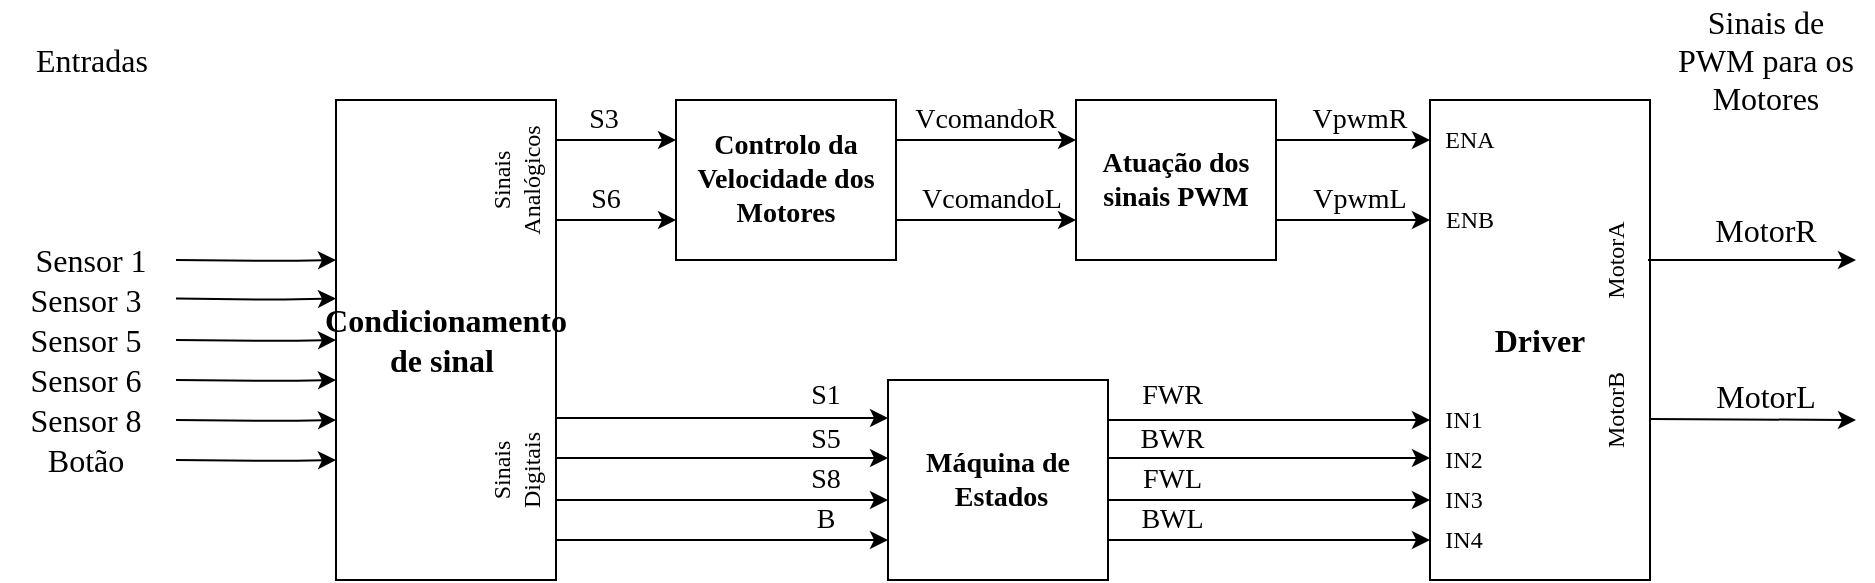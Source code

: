 <mxfile version="14.2.9" type="device"><diagram id="sO-HGqQvDbYRUJIAgSqw" name="Page-1"><mxGraphModel dx="1303" dy="782" grid="1" gridSize="10" guides="1" tooltips="1" connect="1" arrows="1" fold="1" page="1" pageScale="1" pageWidth="827" pageHeight="1169" math="0" shadow="0"><root><mxCell id="0"/><mxCell id="1" parent="0"/><mxCell id="FZ-9XlsbzBFrqbf17rox-47" value="" style="edgeStyle=orthogonalEdgeStyle;rounded=0;orthogonalLoop=1;jettySize=auto;html=1;entryX=0;entryY=0.25;entryDx=0;entryDy=0;fontFamily=NewsGotT;fontSource=https%3A%2F%2Fbigfont.site%2FQywboe;fontSize=14;" edge="1" parent="1" source="PzGT-SYoCTjeLbVtb41K-1" target="PzGT-SYoCTjeLbVtb41K-3"><mxGeometry relative="1" as="geometry"><Array as="points"><mxPoint x="410" y="100"/><mxPoint x="410" y="100"/></Array></mxGeometry></mxCell><mxCell id="FZ-9XlsbzBFrqbf17rox-48" value="" style="edgeStyle=orthogonalEdgeStyle;rounded=0;orthogonalLoop=1;jettySize=auto;html=1;fontFamily=NewsGotT;fontSource=https%3A%2F%2Fbigfont.site%2FQywboe;fontSize=14;" edge="1" parent="1" source="PzGT-SYoCTjeLbVtb41K-1"><mxGeometry relative="1" as="geometry"><mxPoint x="450" y="140" as="targetPoint"/><Array as="points"><mxPoint x="446" y="140"/></Array></mxGeometry></mxCell><mxCell id="FZ-9XlsbzBFrqbf17rox-51" value="" style="edgeStyle=orthogonalEdgeStyle;rounded=0;orthogonalLoop=1;jettySize=auto;html=1;fontFamily=NewsGotT;fontSource=https%3A%2F%2Fbigfont.site%2FQywboe;fontSize=14;" edge="1" parent="1" source="PzGT-SYoCTjeLbVtb41K-1" target="PzGT-SYoCTjeLbVtb41K-21"><mxGeometry relative="1" as="geometry"><Array as="points"><mxPoint x="480" y="280"/><mxPoint x="480" y="280"/></Array></mxGeometry></mxCell><mxCell id="PzGT-SYoCTjeLbVtb41K-1" value="&lt;b&gt;Condicionamento de sinal&amp;nbsp;&lt;/b&gt;" style="rounded=0;whiteSpace=wrap;html=1;fontFamily=NewsGotT;fontSize=16;fontSource=https%3A%2F%2Fbigfont.site%2FQywboe;" parent="1" vertex="1"><mxGeometry x="280" y="80" width="110" height="240" as="geometry"/></mxCell><mxCell id="PzGT-SYoCTjeLbVtb41K-32" value="" style="edgeStyle=orthogonalEdgeStyle;rounded=0;orthogonalLoop=1;jettySize=auto;html=1;fontFamily=NewsGotT;fontSize=14;fontSource=https%3A%2F%2Fbigfont.site%2FQywboe;" parent="1" source="PzGT-SYoCTjeLbVtb41K-3" target="PzGT-SYoCTjeLbVtb41K-25" edge="1"><mxGeometry relative="1" as="geometry"><Array as="points"><mxPoint x="620" y="100"/><mxPoint x="620" y="100"/></Array></mxGeometry></mxCell><mxCell id="FZ-9XlsbzBFrqbf17rox-45" value="" style="edgeStyle=orthogonalEdgeStyle;rounded=0;orthogonalLoop=1;jettySize=auto;html=1;fontFamily=NewsGotT;fontSource=https%3A%2F%2Fbigfont.site%2FQywboe;fontSize=14;" edge="1" parent="1" source="PzGT-SYoCTjeLbVtb41K-3" target="PzGT-SYoCTjeLbVtb41K-25"><mxGeometry relative="1" as="geometry"><Array as="points"><mxPoint x="630" y="140"/><mxPoint x="630" y="140"/></Array></mxGeometry></mxCell><mxCell id="PzGT-SYoCTjeLbVtb41K-3" value="&lt;b&gt;Controlo da Velocidade dos Motores&lt;/b&gt;" style="rounded=0;whiteSpace=wrap;html=1;fontFamily=NewsGotT;fontSize=14;fontSource=https%3A%2F%2Fbigfont.site%2FQywboe;" parent="1" vertex="1"><mxGeometry x="450" y="80" width="110" height="80" as="geometry"/></mxCell><mxCell id="PzGT-SYoCTjeLbVtb41K-5" value="" style="endArrow=classic;html=1;fontFamily=NewsGotT;fontSource=https%3A%2F%2Fbigfont.site%2FQywboe;" parent="1" edge="1"><mxGeometry width="50" height="50" relative="1" as="geometry"><mxPoint x="200" y="160" as="sourcePoint"/><mxPoint x="280" y="160" as="targetPoint"/><Array as="points"><mxPoint x="250.5" y="160.5"/></Array></mxGeometry></mxCell><mxCell id="FZ-9XlsbzBFrqbf17rox-60" value="" style="edgeStyle=orthogonalEdgeStyle;rounded=0;orthogonalLoop=1;jettySize=auto;html=1;fontFamily=NewsGotT;fontSource=https%3A%2F%2Fbigfont.site%2FQywboe;" edge="1" parent="1" source="PzGT-SYoCTjeLbVtb41K-21"><mxGeometry relative="1" as="geometry"><mxPoint x="827" y="300" as="targetPoint"/><Array as="points"><mxPoint x="827" y="300"/></Array></mxGeometry></mxCell><mxCell id="FZ-9XlsbzBFrqbf17rox-61" value="" style="edgeStyle=orthogonalEdgeStyle;rounded=0;orthogonalLoop=1;jettySize=auto;html=1;fontFamily=NewsGotT;fontSource=https%3A%2F%2Fbigfont.site%2FQywboe;" edge="1" parent="1" source="PzGT-SYoCTjeLbVtb41K-21" target="PzGT-SYoCTjeLbVtb41K-22"><mxGeometry relative="1" as="geometry"><mxPoint x="825" y="280" as="targetPoint"/><Array as="points"><mxPoint x="790" y="280"/><mxPoint x="790" y="280"/></Array></mxGeometry></mxCell><mxCell id="FZ-9XlsbzBFrqbf17rox-63" value="" style="edgeStyle=orthogonalEdgeStyle;rounded=0;orthogonalLoop=1;jettySize=auto;html=1;fontFamily=NewsGotT;fontSource=https%3A%2F%2Fbigfont.site%2FQywboe;" edge="1" parent="1" source="PzGT-SYoCTjeLbVtb41K-21" target="PzGT-SYoCTjeLbVtb41K-22"><mxGeometry relative="1" as="geometry"><mxPoint x="824" y="231" as="targetPoint"/><Array as="points"><mxPoint x="770" y="240"/><mxPoint x="770" y="240"/></Array></mxGeometry></mxCell><mxCell id="PzGT-SYoCTjeLbVtb41K-21" value="&lt;b&gt;Máquina de&lt;br&gt;&amp;nbsp;Estados&lt;/b&gt;" style="rounded=0;whiteSpace=wrap;html=1;fontFamily=NewsGotT;fontSize=14;fontSource=https%3A%2F%2Fbigfont.site%2FQywboe;" parent="1" vertex="1"><mxGeometry x="556" y="220" width="110" height="100" as="geometry"/></mxCell><mxCell id="PzGT-SYoCTjeLbVtb41K-22" value="&lt;b&gt;Driver&lt;/b&gt;" style="rounded=0;whiteSpace=wrap;html=1;fontFamily=NewsGotT;fontSource=https%3A%2F%2Fbigfont.site%2FQywboe;fontSize=16;" parent="1" vertex="1"><mxGeometry x="827" y="80" width="110" height="240" as="geometry"/></mxCell><mxCell id="PzGT-SYoCTjeLbVtb41K-23" value="&lt;font data-font-src=&quot;https://ttfonts.net/pt/font/28121_NewsGotT.htm&quot; style=&quot;font-size: 16px&quot;&gt;Sensor 1&lt;/font&gt;" style="text;html=1;strokeColor=none;fillColor=none;align=center;verticalAlign=middle;whiteSpace=wrap;rounded=0;fontFamily=NewsGotT;fontSize=16;fontSource=https%3A%2F%2Fbigfont.site%2FQywboe;" parent="1" vertex="1"><mxGeometry x="120" y="150" width="75" height="20" as="geometry"/></mxCell><mxCell id="FZ-9XlsbzBFrqbf17rox-72" value="" style="edgeStyle=orthogonalEdgeStyle;rounded=0;orthogonalLoop=1;jettySize=auto;html=1;fontFamily=NewsGotT;fontSource=https%3A%2F%2Fbigfont.site%2FQywboe;" edge="1" parent="1" source="PzGT-SYoCTjeLbVtb41K-25" target="PzGT-SYoCTjeLbVtb41K-22"><mxGeometry relative="1" as="geometry"><Array as="points"><mxPoint x="780" y="100"/><mxPoint x="780" y="100"/></Array></mxGeometry></mxCell><mxCell id="FZ-9XlsbzBFrqbf17rox-74" value="" style="edgeStyle=orthogonalEdgeStyle;rounded=0;orthogonalLoop=1;jettySize=auto;html=1;fontFamily=NewsGotT;fontSource=https%3A%2F%2Fbigfont.site%2FQywboe;" edge="1" parent="1" source="PzGT-SYoCTjeLbVtb41K-25" target="PzGT-SYoCTjeLbVtb41K-22"><mxGeometry relative="1" as="geometry"><Array as="points"><mxPoint x="770" y="140"/><mxPoint x="770" y="140"/></Array></mxGeometry></mxCell><mxCell id="PzGT-SYoCTjeLbVtb41K-25" value="&lt;b&gt;Atuação dos sinais PWM&lt;/b&gt;" style="rounded=0;whiteSpace=wrap;html=1;fontFamily=NewsGotT;fontSize=14;fontSource=https%3A%2F%2Fbigfont.site%2FQywboe;" parent="1" vertex="1"><mxGeometry x="650" y="80" width="100" height="80" as="geometry"/></mxCell><mxCell id="PzGT-SYoCTjeLbVtb41K-35" value="Sinais de PWM para os Motores" style="text;html=1;strokeColor=none;fillColor=none;align=center;verticalAlign=middle;whiteSpace=wrap;rounded=0;fontFamily=NewsGotT;fontSource=https%3A%2F%2Fbigfont.site%2FQywboe;fontSize=16;" parent="1" vertex="1"><mxGeometry x="950" y="30" width="90" height="60" as="geometry"/></mxCell><mxCell id="PzGT-SYoCTjeLbVtb41K-36" value="Sinais Analógicos" style="text;html=1;strokeColor=none;fillColor=none;align=center;verticalAlign=middle;whiteSpace=wrap;rounded=0;fontFamily=NewsGotT;fontSize=12;rotation=-90;fontSource=https%3A%2F%2Fbigfont.site%2FQywboe;" parent="1" vertex="1"><mxGeometry x="340" y="105" width="60" height="30" as="geometry"/></mxCell><mxCell id="PzGT-SYoCTjeLbVtb41K-37" value="Sinais Digitais" style="text;html=1;strokeColor=none;fillColor=none;align=center;verticalAlign=middle;whiteSpace=wrap;rounded=0;fontFamily=NewsGotT;fontSize=12;rotation=-90;fontSource=https%3A%2F%2Fbigfont.site%2FQywboe;" parent="1" vertex="1"><mxGeometry x="340" y="250" width="60" height="30" as="geometry"/></mxCell><mxCell id="FZ-9XlsbzBFrqbf17rox-1" value="FWR&amp;nbsp;" style="text;html=1;strokeColor=none;fillColor=none;align=center;verticalAlign=middle;whiteSpace=wrap;rounded=0;fontFamily=NewsGotT;fontSource=https%3A%2F%2Fbigfont.site%2FQywboe;fontSize=14;" vertex="1" parent="1"><mxGeometry x="680" y="217.5" width="40" height="20" as="geometry"/></mxCell><mxCell id="FZ-9XlsbzBFrqbf17rox-2" value="" style="endArrow=classic;html=1;fontFamily=NewsGotT;fontSource=https%3A%2F%2Fbigfont.site%2FQywboe;" edge="1" parent="1"><mxGeometry width="50" height="50" relative="1" as="geometry"><mxPoint x="200" y="179.31" as="sourcePoint"/><mxPoint x="280" y="179.31" as="targetPoint"/><Array as="points"><mxPoint x="250.5" y="179.81"/></Array></mxGeometry></mxCell><mxCell id="FZ-9XlsbzBFrqbf17rox-3" value="" style="endArrow=classic;html=1;fontFamily=NewsGotT;fontSource=https%3A%2F%2Fbigfont.site%2FQywboe;" edge="1" parent="1"><mxGeometry width="50" height="50" relative="1" as="geometry"><mxPoint x="200" y="220" as="sourcePoint"/><mxPoint x="280" y="220" as="targetPoint"/><Array as="points"><mxPoint x="250.5" y="220.5"/></Array></mxGeometry></mxCell><mxCell id="FZ-9XlsbzBFrqbf17rox-4" value="" style="endArrow=classic;html=1;fontFamily=NewsGotT;fontSource=https%3A%2F%2Fbigfont.site%2FQywboe;" edge="1" parent="1"><mxGeometry width="50" height="50" relative="1" as="geometry"><mxPoint x="200" y="200" as="sourcePoint"/><mxPoint x="280" y="200" as="targetPoint"/><Array as="points"><mxPoint x="250.5" y="200.5"/></Array></mxGeometry></mxCell><mxCell id="FZ-9XlsbzBFrqbf17rox-5" value="" style="endArrow=classic;html=1;fontFamily=NewsGotT;fontSource=https%3A%2F%2Fbigfont.site%2FQywboe;" edge="1" parent="1"><mxGeometry width="50" height="50" relative="1" as="geometry"><mxPoint x="200" y="240" as="sourcePoint"/><mxPoint x="280" y="240" as="targetPoint"/><Array as="points"><mxPoint x="250.5" y="240.5"/></Array></mxGeometry></mxCell><mxCell id="FZ-9XlsbzBFrqbf17rox-6" value="" style="endArrow=classic;html=1;fontFamily=NewsGotT;fontSource=https%3A%2F%2Fbigfont.site%2FQywboe;" edge="1" parent="1"><mxGeometry width="50" height="50" relative="1" as="geometry"><mxPoint x="200" y="260" as="sourcePoint"/><mxPoint x="280" y="260" as="targetPoint"/><Array as="points"><mxPoint x="250.5" y="260.5"/></Array></mxGeometry></mxCell><mxCell id="FZ-9XlsbzBFrqbf17rox-8" value="&lt;font data-font-src=&quot;https://ttfonts.net/pt/font/28121_NewsGotT.htm&quot; style=&quot;font-size: 16px&quot;&gt;Sensor 3&lt;/font&gt;" style="text;html=1;strokeColor=none;fillColor=none;align=center;verticalAlign=middle;whiteSpace=wrap;rounded=0;fontFamily=NewsGotT;fontSize=16;fontSource=https%3A%2F%2Fbigfont.site%2FQywboe;" vertex="1" parent="1"><mxGeometry x="120" y="170" width="70" height="20" as="geometry"/></mxCell><mxCell id="FZ-9XlsbzBFrqbf17rox-9" value="&lt;font data-font-src=&quot;https://ttfonts.net/pt/font/28121_NewsGotT.htm&quot; style=&quot;font-size: 16px&quot;&gt;Sensor 5&lt;/font&gt;" style="text;html=1;strokeColor=none;fillColor=none;align=center;verticalAlign=middle;whiteSpace=wrap;rounded=0;fontFamily=NewsGotT;fontSize=16;fontSource=https%3A%2F%2Fbigfont.site%2FQywboe;" vertex="1" parent="1"><mxGeometry x="120" y="190" width="70" height="20" as="geometry"/></mxCell><mxCell id="FZ-9XlsbzBFrqbf17rox-10" value="&lt;font data-font-src=&quot;https://ttfonts.net/pt/font/28121_NewsGotT.htm&quot; style=&quot;font-size: 16px&quot;&gt;Sensor 6&lt;/font&gt;" style="text;html=1;strokeColor=none;fillColor=none;align=center;verticalAlign=middle;whiteSpace=wrap;rounded=0;fontFamily=NewsGotT;fontSize=16;fontSource=https%3A%2F%2Fbigfont.site%2FQywboe;" vertex="1" parent="1"><mxGeometry x="120" y="210" width="70" height="20" as="geometry"/></mxCell><mxCell id="FZ-9XlsbzBFrqbf17rox-11" value="&lt;font data-font-src=&quot;https://ttfonts.net/pt/font/28121_NewsGotT.htm&quot; style=&quot;font-size: 16px&quot;&gt;Sensor 8&lt;/font&gt;" style="text;html=1;strokeColor=none;fillColor=none;align=center;verticalAlign=middle;whiteSpace=wrap;rounded=0;fontFamily=NewsGotT;fontSize=16;fontSource=https%3A%2F%2Fbigfont.site%2FQywboe;" vertex="1" parent="1"><mxGeometry x="120" y="230" width="70" height="20" as="geometry"/></mxCell><mxCell id="FZ-9XlsbzBFrqbf17rox-12" value="Botão" style="text;html=1;strokeColor=none;fillColor=none;align=center;verticalAlign=middle;whiteSpace=wrap;rounded=0;fontFamily=NewsGotT;fontSize=16;fontSource=https%3A%2F%2Fbigfont.site%2FQywboe;" vertex="1" parent="1"><mxGeometry x="120" y="250" width="70" height="20" as="geometry"/></mxCell><mxCell id="FZ-9XlsbzBFrqbf17rox-19" value="&lt;font data-font-src=&quot;https://ttfonts.net/pt/font/28121_NewsGotT.htm&quot; style=&quot;font-size: 14px;&quot;&gt;S3&lt;/font&gt;" style="text;html=1;strokeColor=none;fillColor=none;align=center;verticalAlign=middle;whiteSpace=wrap;rounded=0;fontFamily=NewsGotT;fontSize=14;fontSource=https%3A%2F%2Fbigfont.site%2FQywboe;" vertex="1" parent="1"><mxGeometry x="399" y="80" width="30" height="20" as="geometry"/></mxCell><mxCell id="FZ-9XlsbzBFrqbf17rox-21" value="&lt;font data-font-src=&quot;https://ttfonts.net/pt/font/28121_NewsGotT.htm&quot; style=&quot;font-size: 14px;&quot;&gt;S6&lt;/font&gt;" style="text;html=1;strokeColor=none;fillColor=none;align=center;verticalAlign=middle;whiteSpace=wrap;rounded=0;fontFamily=NewsGotT;fontSize=14;fontSource=https%3A%2F%2Fbigfont.site%2FQywboe;" vertex="1" parent="1"><mxGeometry x="400" y="120" width="30" height="20" as="geometry"/></mxCell><mxCell id="FZ-9XlsbzBFrqbf17rox-22" value="&lt;font data-font-src=&quot;https://ttfonts.net/pt/font/28121_NewsGotT.htm&quot; style=&quot;font-size: 14px;&quot;&gt;S1&lt;/font&gt;" style="text;html=1;strokeColor=none;fillColor=none;align=center;verticalAlign=middle;whiteSpace=wrap;rounded=0;fontFamily=NewsGotT;fontSize=14;fontSource=https%3A%2F%2Fbigfont.site%2FQywboe;" vertex="1" parent="1"><mxGeometry x="505" y="210" width="40" height="35" as="geometry"/></mxCell><mxCell id="FZ-9XlsbzBFrqbf17rox-25" value="&lt;font data-font-src=&quot;https://ttfonts.net/pt/font/28121_NewsGotT.htm&quot; style=&quot;font-size: 14px;&quot;&gt;S5&lt;/font&gt;" style="text;html=1;strokeColor=none;fillColor=none;align=center;verticalAlign=middle;whiteSpace=wrap;rounded=0;fontFamily=NewsGotT;fontSize=14;fontSource=https%3A%2F%2Fbigfont.site%2FQywboe;" vertex="1" parent="1"><mxGeometry x="510" y="240" width="30" height="20" as="geometry"/></mxCell><mxCell id="FZ-9XlsbzBFrqbf17rox-26" value="B" style="text;html=1;strokeColor=none;fillColor=none;align=center;verticalAlign=middle;whiteSpace=wrap;rounded=0;fontFamily=NewsGotT;fontSize=14;fontSource=https%3A%2F%2Fbigfont.site%2FQywboe;" vertex="1" parent="1"><mxGeometry x="510" y="280" width="30" height="20" as="geometry"/></mxCell><mxCell id="FZ-9XlsbzBFrqbf17rox-32" value="VcomandoR" style="text;html=1;strokeColor=none;fillColor=none;align=center;verticalAlign=middle;whiteSpace=wrap;rounded=0;fontSize=14;fontFamily=NewsGotT;fontSource=https%3A%2F%2Fbigfont.site%2FQywboe;" vertex="1" parent="1"><mxGeometry x="553" y="60" width="104" height="60" as="geometry"/></mxCell><mxCell id="FZ-9XlsbzBFrqbf17rox-38" value="FWL&amp;nbsp;" style="text;html=1;strokeColor=none;fillColor=none;align=center;verticalAlign=middle;whiteSpace=wrap;rounded=0;fontFamily=NewsGotT;fontSource=https%3A%2F%2Fbigfont.site%2FQywboe;fontSize=14;" vertex="1" parent="1"><mxGeometry x="680" y="260" width="40" height="20" as="geometry"/></mxCell><mxCell id="FZ-9XlsbzBFrqbf17rox-40" value="BWR&amp;nbsp;" style="text;html=1;strokeColor=none;fillColor=none;align=center;verticalAlign=middle;whiteSpace=wrap;rounded=0;fontFamily=NewsGotT;fontSource=https%3A%2F%2Fbigfont.site%2FQywboe;fontSize=14;" vertex="1" parent="1"><mxGeometry x="680" y="240" width="40" height="20" as="geometry"/></mxCell><mxCell id="FZ-9XlsbzBFrqbf17rox-42" value="BWL&amp;nbsp;" style="text;html=1;strokeColor=none;fillColor=none;align=center;verticalAlign=middle;whiteSpace=wrap;rounded=0;fontFamily=NewsGotT;fontSource=https%3A%2F%2Fbigfont.site%2FQywboe;fontSize=14;" vertex="1" parent="1"><mxGeometry x="680" y="280" width="40" height="20" as="geometry"/></mxCell><mxCell id="FZ-9XlsbzBFrqbf17rox-67" value="" style="edgeStyle=orthogonalEdgeStyle;rounded=0;orthogonalLoop=1;jettySize=auto;html=1;entryX=0;entryY=0.25;entryDx=0;entryDy=0;fontFamily=NewsGotT;fontSource=https%3A%2F%2Fbigfont.site%2FQywboe;fontSize=14;" edge="1" parent="1"><mxGeometry relative="1" as="geometry"><mxPoint x="390" y="300" as="sourcePoint"/><mxPoint x="556" y="300" as="targetPoint"/><Array as="points"><mxPoint x="460" y="300"/><mxPoint x="460" y="300"/></Array></mxGeometry></mxCell><mxCell id="FZ-9XlsbzBFrqbf17rox-68" value="" style="edgeStyle=orthogonalEdgeStyle;rounded=0;orthogonalLoop=1;jettySize=auto;html=1;entryX=0;entryY=0.25;entryDx=0;entryDy=0;fontFamily=NewsGotT;fontSource=https%3A%2F%2Fbigfont.site%2FQywboe;fontSize=14;" edge="1" parent="1"><mxGeometry relative="1" as="geometry"><mxPoint x="390" y="259" as="sourcePoint"/><mxPoint x="556" y="259" as="targetPoint"/><Array as="points"><mxPoint x="460" y="259"/><mxPoint x="460" y="259"/></Array></mxGeometry></mxCell><mxCell id="FZ-9XlsbzBFrqbf17rox-69" value="" style="edgeStyle=orthogonalEdgeStyle;rounded=0;orthogonalLoop=1;jettySize=auto;html=1;entryX=0;entryY=0.25;entryDx=0;entryDy=0;fontFamily=NewsGotT;fontSource=https%3A%2F%2Fbigfont.site%2FQywboe;fontSize=14;" edge="1" parent="1"><mxGeometry relative="1" as="geometry"><mxPoint x="390" y="239" as="sourcePoint"/><mxPoint x="556" y="239" as="targetPoint"/><Array as="points"><mxPoint x="460" y="239"/><mxPoint x="460" y="239"/></Array></mxGeometry></mxCell><mxCell id="FZ-9XlsbzBFrqbf17rox-71" value="&lt;font data-font-src=&quot;https://ttfonts.net/pt/font/28121_NewsGotT.htm&quot; style=&quot;font-size: 14px;&quot;&gt;S8&lt;/font&gt;" style="text;html=1;strokeColor=none;fillColor=none;align=center;verticalAlign=middle;whiteSpace=wrap;rounded=0;fontFamily=NewsGotT;fontSize=14;fontSource=https%3A%2F%2Fbigfont.site%2FQywboe;" vertex="1" parent="1"><mxGeometry x="510" y="260" width="30" height="20" as="geometry"/></mxCell><mxCell id="FZ-9XlsbzBFrqbf17rox-77" value="VcomandoL" style="text;html=1;strokeColor=none;fillColor=none;align=center;verticalAlign=middle;whiteSpace=wrap;rounded=0;fontFamily=NewsGotT;fontSource=https%3A%2F%2Fbigfont.site%2FQywboe;fontSize=14;" vertex="1" parent="1"><mxGeometry x="556" y="100" width="104" height="60" as="geometry"/></mxCell><mxCell id="FZ-9XlsbzBFrqbf17rox-78" value="VpwmR" style="text;html=1;strokeColor=none;fillColor=none;align=center;verticalAlign=middle;whiteSpace=wrap;rounded=0;fontFamily=NewsGotT;fontSource=https%3A%2F%2Fbigfont.site%2FQywboe;fontSize=14;" vertex="1" parent="1"><mxGeometry x="740" y="60" width="104" height="60" as="geometry"/></mxCell><mxCell id="FZ-9XlsbzBFrqbf17rox-79" value="&lt;font style=&quot;font-size: 14px&quot;&gt;VpwmL&lt;/font&gt;" style="text;html=1;strokeColor=none;fillColor=none;align=center;verticalAlign=middle;whiteSpace=wrap;rounded=0;fontFamily=NewsGotT;fontSource=https%3A%2F%2Fbigfont.site%2FQywboe;fontSize=14;" vertex="1" parent="1"><mxGeometry x="740" y="100" width="104" height="60" as="geometry"/></mxCell><mxCell id="FZ-9XlsbzBFrqbf17rox-82" value="IN1" style="text;html=1;strokeColor=none;fillColor=none;align=center;verticalAlign=middle;whiteSpace=wrap;rounded=0;fontSize=12;fontFamily=NewsGotT;fontSource=https%3A%2F%2Fbigfont.site%2FQywboe;" vertex="1" parent="1"><mxGeometry x="824" y="230" width="40" height="20" as="geometry"/></mxCell><mxCell id="FZ-9XlsbzBFrqbf17rox-83" value="IN2" style="text;html=1;strokeColor=none;fillColor=none;align=center;verticalAlign=middle;whiteSpace=wrap;rounded=0;fontSize=12;fontFamily=NewsGotT;fontSource=https%3A%2F%2Fbigfont.site%2FQywboe;" vertex="1" parent="1"><mxGeometry x="824" y="250" width="40" height="20" as="geometry"/></mxCell><mxCell id="FZ-9XlsbzBFrqbf17rox-84" value="IN3" style="text;html=1;strokeColor=none;fillColor=none;align=center;verticalAlign=middle;whiteSpace=wrap;rounded=0;fontSize=12;fontFamily=NewsGotT;fontSource=https%3A%2F%2Fbigfont.site%2FQywboe;" vertex="1" parent="1"><mxGeometry x="824" y="270" width="40" height="20" as="geometry"/></mxCell><mxCell id="FZ-9XlsbzBFrqbf17rox-85" value="IN4" style="text;html=1;strokeColor=none;fillColor=none;align=center;verticalAlign=middle;whiteSpace=wrap;rounded=0;fontSize=12;fontFamily=NewsGotT;fontSource=https%3A%2F%2Fbigfont.site%2FQywboe;rotation=0;" vertex="1" parent="1"><mxGeometry x="824" y="290" width="40" height="20" as="geometry"/></mxCell><mxCell id="FZ-9XlsbzBFrqbf17rox-86" value="" style="edgeStyle=orthogonalEdgeStyle;rounded=0;orthogonalLoop=1;jettySize=auto;html=1;fontFamily=NewsGotT;fontSource=https%3A%2F%2Fbigfont.site%2FQywboe;" edge="1" parent="1"><mxGeometry relative="1" as="geometry"><mxPoint x="666" y="259" as="sourcePoint"/><mxPoint x="827" y="259" as="targetPoint"/><Array as="points"><mxPoint x="770" y="259"/><mxPoint x="770" y="259"/></Array></mxGeometry></mxCell><mxCell id="FZ-9XlsbzBFrqbf17rox-87" value="ENA" style="text;html=1;strokeColor=none;fillColor=none;align=center;verticalAlign=middle;whiteSpace=wrap;rounded=0;fontSize=12;fontFamily=NewsGotT;fontSource=https%3A%2F%2Fbigfont.site%2FQywboe;" vertex="1" parent="1"><mxGeometry x="827" y="90" width="40" height="20" as="geometry"/></mxCell><mxCell id="FZ-9XlsbzBFrqbf17rox-91" value="ENB" style="text;html=1;strokeColor=none;fillColor=none;align=center;verticalAlign=middle;whiteSpace=wrap;rounded=0;fontSize=12;fontFamily=NewsGotT;fontSource=https%3A%2F%2Fbigfont.site%2FQywboe;" vertex="1" parent="1"><mxGeometry x="827" y="130" width="40" height="20" as="geometry"/></mxCell><mxCell id="FZ-9XlsbzBFrqbf17rox-93" value="" style="endArrow=classic;html=1;fontFamily=NewsGotT;fontSource=https%3A%2F%2Fbigfont.site%2FQywboe;fontSize=16;exitX=1.021;exitY=0.386;exitDx=0;exitDy=0;exitPerimeter=0;" edge="1" parent="1"><mxGeometry width="50" height="50" relative="1" as="geometry"><mxPoint x="937" y="239.5" as="sourcePoint"/><mxPoint x="1040" y="240" as="targetPoint"/></mxGeometry></mxCell><mxCell id="FZ-9XlsbzBFrqbf17rox-94" value="" style="endArrow=classic;html=1;fontFamily=NewsGotT;fontSource=https%3A%2F%2Fbigfont.site%2FQywboe;fontSize=16;" edge="1" parent="1"><mxGeometry width="50" height="50" relative="1" as="geometry"><mxPoint x="936" y="160" as="sourcePoint"/><mxPoint x="1040" y="160" as="targetPoint"/></mxGeometry></mxCell><mxCell id="FZ-9XlsbzBFrqbf17rox-95" value="MotorR" style="text;html=1;strokeColor=none;fillColor=none;align=center;verticalAlign=middle;whiteSpace=wrap;rounded=0;fontFamily=NewsGotT;fontSource=https%3A%2F%2Fbigfont.site%2FQywboe;fontSize=16;" vertex="1" parent="1"><mxGeometry x="965" y="135" width="60" height="20" as="geometry"/></mxCell><mxCell id="FZ-9XlsbzBFrqbf17rox-96" value="MotorL" style="text;html=1;strokeColor=none;fillColor=none;align=center;verticalAlign=middle;whiteSpace=wrap;rounded=0;fontFamily=NewsGotT;fontSource=https%3A%2F%2Fbigfont.site%2FQywboe;fontSize=16;" vertex="1" parent="1"><mxGeometry x="970" y="217.5" width="50" height="20" as="geometry"/></mxCell><mxCell id="FZ-9XlsbzBFrqbf17rox-98" value="Entradas" style="text;html=1;strokeColor=none;fillColor=none;align=center;verticalAlign=middle;whiteSpace=wrap;rounded=0;fontFamily=NewsGotT;fontSource=https%3A%2F%2Fbigfont.site%2FQywboe;fontSize=16;" vertex="1" parent="1"><mxGeometry x="112.5" y="30" width="90" height="60" as="geometry"/></mxCell><mxCell id="FZ-9XlsbzBFrqbf17rox-99" value="MotorA" style="text;html=1;strokeColor=none;fillColor=none;align=center;verticalAlign=middle;whiteSpace=wrap;rounded=0;fontFamily=NewsGotT;fontSource=https%3A%2F%2Fbigfont.site%2FQywboe;fontSize=12;rotation=-90;" vertex="1" parent="1"><mxGeometry x="890" y="150" width="60" height="20" as="geometry"/></mxCell><mxCell id="FZ-9XlsbzBFrqbf17rox-100" value="MotorB" style="text;html=1;strokeColor=none;fillColor=none;align=center;verticalAlign=middle;whiteSpace=wrap;rounded=0;fontFamily=NewsGotT;fontSource=https%3A%2F%2Fbigfont.site%2FQywboe;fontSize=12;rotation=-90;" vertex="1" parent="1"><mxGeometry x="890" y="225" width="60" height="20" as="geometry"/></mxCell></root></mxGraphModel></diagram></mxfile>
